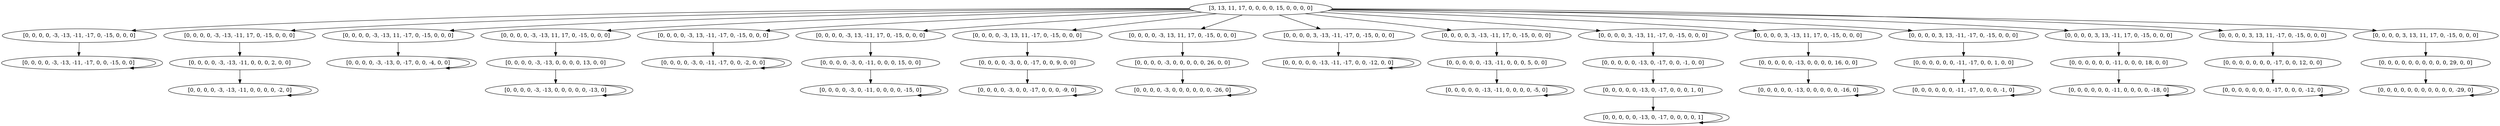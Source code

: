 digraph tree {
    "[3, 13, 11, 17, 0, 0, 0, 0, 15, 0, 0, 0, 0]";
    "[0, 0, 0, 0, -3, -13, -11, -17, 0, -15, 0, 0, 0]";
    "[0, 0, 0, 0, -3, -13, -11, -17, 0, 0, -15, 0, 0]";
    "[0, 0, 0, 0, -3, -13, -11, -17, 0, 0, -15, 0, 0]";
    "[0, 0, 0, 0, -3, -13, -11, 17, 0, -15, 0, 0, 0]";
    "[0, 0, 0, 0, -3, -13, -11, 0, 0, 0, 2, 0, 0]";
    "[0, 0, 0, 0, -3, -13, -11, 0, 0, 0, 0, -2, 0]";
    "[0, 0, 0, 0, -3, -13, -11, 0, 0, 0, 0, -2, 0]";
    "[0, 0, 0, 0, -3, -13, 11, -17, 0, -15, 0, 0, 0]";
    "[0, 0, 0, 0, -3, -13, 0, -17, 0, 0, -4, 0, 0]";
    "[0, 0, 0, 0, -3, -13, 0, -17, 0, 0, -4, 0, 0]";
    "[0, 0, 0, 0, -3, -13, 11, 17, 0, -15, 0, 0, 0]";
    "[0, 0, 0, 0, -3, -13, 0, 0, 0, 0, 13, 0, 0]";
    "[0, 0, 0, 0, -3, -13, 0, 0, 0, 0, 0, -13, 0]";
    "[0, 0, 0, 0, -3, -13, 0, 0, 0, 0, 0, -13, 0]";
    "[0, 0, 0, 0, -3, 13, -11, -17, 0, -15, 0, 0, 0]";
    "[0, 0, 0, 0, -3, 0, -11, -17, 0, 0, -2, 0, 0]";
    "[0, 0, 0, 0, -3, 0, -11, -17, 0, 0, -2, 0, 0]";
    "[0, 0, 0, 0, -3, 13, -11, 17, 0, -15, 0, 0, 0]";
    "[0, 0, 0, 0, -3, 0, -11, 0, 0, 0, 15, 0, 0]";
    "[0, 0, 0, 0, -3, 0, -11, 0, 0, 0, 0, -15, 0]";
    "[0, 0, 0, 0, -3, 0, -11, 0, 0, 0, 0, -15, 0]";
    "[0, 0, 0, 0, -3, 13, 11, -17, 0, -15, 0, 0, 0]";
    "[0, 0, 0, 0, -3, 0, 0, -17, 0, 0, 9, 0, 0]";
    "[0, 0, 0, 0, -3, 0, 0, -17, 0, 0, 0, -9, 0]";
    "[0, 0, 0, 0, -3, 0, 0, -17, 0, 0, 0, -9, 0]";
    "[0, 0, 0, 0, -3, 13, 11, 17, 0, -15, 0, 0, 0]";
    "[0, 0, 0, 0, -3, 0, 0, 0, 0, 0, 26, 0, 0]";
    "[0, 0, 0, 0, -3, 0, 0, 0, 0, 0, 0, -26, 0]";
    "[0, 0, 0, 0, -3, 0, 0, 0, 0, 0, 0, -26, 0]";
    "[0, 0, 0, 0, 3, -13, -11, -17, 0, -15, 0, 0, 0]";
    "[0, 0, 0, 0, 0, -13, -11, -17, 0, 0, -12, 0, 0]";
    "[0, 0, 0, 0, 0, -13, -11, -17, 0, 0, -12, 0, 0]";
    "[0, 0, 0, 0, 3, -13, -11, 17, 0, -15, 0, 0, 0]";
    "[0, 0, 0, 0, 0, -13, -11, 0, 0, 0, 5, 0, 0]";
    "[0, 0, 0, 0, 0, -13, -11, 0, 0, 0, 0, -5, 0]";
    "[0, 0, 0, 0, 0, -13, -11, 0, 0, 0, 0, -5, 0]";
    "[0, 0, 0, 0, 3, -13, 11, -17, 0, -15, 0, 0, 0]";
    "[0, 0, 0, 0, 0, -13, 0, -17, 0, 0, -1, 0, 0]";
    "[0, 0, 0, 0, 0, -13, 0, -17, 0, 0, 0, 1, 0]";
    "[0, 0, 0, 0, 0, -13, 0, -17, 0, 0, 0, 0, 1]";
    "[0, 0, 0, 0, 0, -13, 0, -17, 0, 0, 0, 0, 1]";
    "[0, 0, 0, 0, 3, -13, 11, 17, 0, -15, 0, 0, 0]";
    "[0, 0, 0, 0, 0, -13, 0, 0, 0, 0, 16, 0, 0]";
    "[0, 0, 0, 0, 0, -13, 0, 0, 0, 0, 0, -16, 0]";
    "[0, 0, 0, 0, 0, -13, 0, 0, 0, 0, 0, -16, 0]";
    "[0, 0, 0, 0, 3, 13, -11, -17, 0, -15, 0, 0, 0]";
    "[0, 0, 0, 0, 0, 0, -11, -17, 0, 0, 1, 0, 0]";
    "[0, 0, 0, 0, 0, 0, -11, -17, 0, 0, 0, -1, 0]";
    "[0, 0, 0, 0, 0, 0, -11, -17, 0, 0, 0, -1, 0]";
    "[0, 0, 0, 0, 3, 13, -11, 17, 0, -15, 0, 0, 0]";
    "[0, 0, 0, 0, 0, 0, -11, 0, 0, 0, 18, 0, 0]";
    "[0, 0, 0, 0, 0, 0, -11, 0, 0, 0, 0, -18, 0]";
    "[0, 0, 0, 0, 0, 0, -11, 0, 0, 0, 0, -18, 0]";
    "[0, 0, 0, 0, 3, 13, 11, -17, 0, -15, 0, 0, 0]";
    "[0, 0, 0, 0, 0, 0, 0, -17, 0, 0, 12, 0, 0]";
    "[0, 0, 0, 0, 0, 0, 0, -17, 0, 0, 0, -12, 0]";
    "[0, 0, 0, 0, 0, 0, 0, -17, 0, 0, 0, -12, 0]";
    "[0, 0, 0, 0, 3, 13, 11, 17, 0, -15, 0, 0, 0]";
    "[0, 0, 0, 0, 0, 0, 0, 0, 0, 0, 29, 0, 0]";
    "[0, 0, 0, 0, 0, 0, 0, 0, 0, 0, 0, -29, 0]";
    "[0, 0, 0, 0, 0, 0, 0, 0, 0, 0, 0, -29, 0]";
    "[3, 13, 11, 17, 0, 0, 0, 0, 15, 0, 0, 0, 0]" -> "[0, 0, 0, 0, -3, -13, -11, -17, 0, -15, 0, 0, 0]";
    "[3, 13, 11, 17, 0, 0, 0, 0, 15, 0, 0, 0, 0]" -> "[0, 0, 0, 0, -3, -13, -11, 17, 0, -15, 0, 0, 0]";
    "[3, 13, 11, 17, 0, 0, 0, 0, 15, 0, 0, 0, 0]" -> "[0, 0, 0, 0, -3, -13, 11, -17, 0, -15, 0, 0, 0]";
    "[3, 13, 11, 17, 0, 0, 0, 0, 15, 0, 0, 0, 0]" -> "[0, 0, 0, 0, -3, -13, 11, 17, 0, -15, 0, 0, 0]";
    "[3, 13, 11, 17, 0, 0, 0, 0, 15, 0, 0, 0, 0]" -> "[0, 0, 0, 0, -3, 13, -11, -17, 0, -15, 0, 0, 0]";
    "[3, 13, 11, 17, 0, 0, 0, 0, 15, 0, 0, 0, 0]" -> "[0, 0, 0, 0, -3, 13, -11, 17, 0, -15, 0, 0, 0]";
    "[3, 13, 11, 17, 0, 0, 0, 0, 15, 0, 0, 0, 0]" -> "[0, 0, 0, 0, -3, 13, 11, -17, 0, -15, 0, 0, 0]";
    "[3, 13, 11, 17, 0, 0, 0, 0, 15, 0, 0, 0, 0]" -> "[0, 0, 0, 0, -3, 13, 11, 17, 0, -15, 0, 0, 0]";
    "[3, 13, 11, 17, 0, 0, 0, 0, 15, 0, 0, 0, 0]" -> "[0, 0, 0, 0, 3, -13, -11, -17, 0, -15, 0, 0, 0]";
    "[3, 13, 11, 17, 0, 0, 0, 0, 15, 0, 0, 0, 0]" -> "[0, 0, 0, 0, 3, -13, -11, 17, 0, -15, 0, 0, 0]";
    "[3, 13, 11, 17, 0, 0, 0, 0, 15, 0, 0, 0, 0]" -> "[0, 0, 0, 0, 3, -13, 11, -17, 0, -15, 0, 0, 0]";
    "[3, 13, 11, 17, 0, 0, 0, 0, 15, 0, 0, 0, 0]" -> "[0, 0, 0, 0, 3, -13, 11, 17, 0, -15, 0, 0, 0]";
    "[3, 13, 11, 17, 0, 0, 0, 0, 15, 0, 0, 0, 0]" -> "[0, 0, 0, 0, 3, 13, -11, -17, 0, -15, 0, 0, 0]";
    "[3, 13, 11, 17, 0, 0, 0, 0, 15, 0, 0, 0, 0]" -> "[0, 0, 0, 0, 3, 13, -11, 17, 0, -15, 0, 0, 0]";
    "[3, 13, 11, 17, 0, 0, 0, 0, 15, 0, 0, 0, 0]" -> "[0, 0, 0, 0, 3, 13, 11, -17, 0, -15, 0, 0, 0]";
    "[3, 13, 11, 17, 0, 0, 0, 0, 15, 0, 0, 0, 0]" -> "[0, 0, 0, 0, 3, 13, 11, 17, 0, -15, 0, 0, 0]";
    "[0, 0, 0, 0, -3, -13, -11, -17, 0, -15, 0, 0, 0]" -> "[0, 0, 0, 0, -3, -13, -11, -17, 0, 0, -15, 0, 0]";
    "[0, 0, 0, 0, -3, -13, -11, -17, 0, 0, -15, 0, 0]" -> "[0, 0, 0, 0, -3, -13, -11, -17, 0, 0, -15, 0, 0]";
    "[0, 0, 0, 0, -3, -13, -11, 17, 0, -15, 0, 0, 0]" -> "[0, 0, 0, 0, -3, -13, -11, 0, 0, 0, 2, 0, 0]";
    "[0, 0, 0, 0, -3, -13, -11, 0, 0, 0, 2, 0, 0]" -> "[0, 0, 0, 0, -3, -13, -11, 0, 0, 0, 0, -2, 0]";
    "[0, 0, 0, 0, -3, -13, -11, 0, 0, 0, 0, -2, 0]" -> "[0, 0, 0, 0, -3, -13, -11, 0, 0, 0, 0, -2, 0]";
    "[0, 0, 0, 0, -3, -13, 11, -17, 0, -15, 0, 0, 0]" -> "[0, 0, 0, 0, -3, -13, 0, -17, 0, 0, -4, 0, 0]";
    "[0, 0, 0, 0, -3, -13, 0, -17, 0, 0, -4, 0, 0]" -> "[0, 0, 0, 0, -3, -13, 0, -17, 0, 0, -4, 0, 0]";
    "[0, 0, 0, 0, -3, -13, 11, 17, 0, -15, 0, 0, 0]" -> "[0, 0, 0, 0, -3, -13, 0, 0, 0, 0, 13, 0, 0]";
    "[0, 0, 0, 0, -3, -13, 0, 0, 0, 0, 13, 0, 0]" -> "[0, 0, 0, 0, -3, -13, 0, 0, 0, 0, 0, -13, 0]";
    "[0, 0, 0, 0, -3, -13, 0, 0, 0, 0, 0, -13, 0]" -> "[0, 0, 0, 0, -3, -13, 0, 0, 0, 0, 0, -13, 0]";
    "[0, 0, 0, 0, -3, 13, -11, -17, 0, -15, 0, 0, 0]" -> "[0, 0, 0, 0, -3, 0, -11, -17, 0, 0, -2, 0, 0]";
    "[0, 0, 0, 0, -3, 0, -11, -17, 0, 0, -2, 0, 0]" -> "[0, 0, 0, 0, -3, 0, -11, -17, 0, 0, -2, 0, 0]";
    "[0, 0, 0, 0, -3, 13, -11, 17, 0, -15, 0, 0, 0]" -> "[0, 0, 0, 0, -3, 0, -11, 0, 0, 0, 15, 0, 0]";
    "[0, 0, 0, 0, -3, 0, -11, 0, 0, 0, 15, 0, 0]" -> "[0, 0, 0, 0, -3, 0, -11, 0, 0, 0, 0, -15, 0]";
    "[0, 0, 0, 0, -3, 0, -11, 0, 0, 0, 0, -15, 0]" -> "[0, 0, 0, 0, -3, 0, -11, 0, 0, 0, 0, -15, 0]";
    "[0, 0, 0, 0, -3, 13, 11, -17, 0, -15, 0, 0, 0]" -> "[0, 0, 0, 0, -3, 0, 0, -17, 0, 0, 9, 0, 0]";
    "[0, 0, 0, 0, -3, 0, 0, -17, 0, 0, 9, 0, 0]" -> "[0, 0, 0, 0, -3, 0, 0, -17, 0, 0, 0, -9, 0]";
    "[0, 0, 0, 0, -3, 0, 0, -17, 0, 0, 0, -9, 0]" -> "[0, 0, 0, 0, -3, 0, 0, -17, 0, 0, 0, -9, 0]";
    "[0, 0, 0, 0, -3, 13, 11, 17, 0, -15, 0, 0, 0]" -> "[0, 0, 0, 0, -3, 0, 0, 0, 0, 0, 26, 0, 0]";
    "[0, 0, 0, 0, -3, 0, 0, 0, 0, 0, 26, 0, 0]" -> "[0, 0, 0, 0, -3, 0, 0, 0, 0, 0, 0, -26, 0]";
    "[0, 0, 0, 0, -3, 0, 0, 0, 0, 0, 0, -26, 0]" -> "[0, 0, 0, 0, -3, 0, 0, 0, 0, 0, 0, -26, 0]";
    "[0, 0, 0, 0, 3, -13, -11, -17, 0, -15, 0, 0, 0]" -> "[0, 0, 0, 0, 0, -13, -11, -17, 0, 0, -12, 0, 0]";
    "[0, 0, 0, 0, 0, -13, -11, -17, 0, 0, -12, 0, 0]" -> "[0, 0, 0, 0, 0, -13, -11, -17, 0, 0, -12, 0, 0]";
    "[0, 0, 0, 0, 3, -13, -11, 17, 0, -15, 0, 0, 0]" -> "[0, 0, 0, 0, 0, -13, -11, 0, 0, 0, 5, 0, 0]";
    "[0, 0, 0, 0, 0, -13, -11, 0, 0, 0, 5, 0, 0]" -> "[0, 0, 0, 0, 0, -13, -11, 0, 0, 0, 0, -5, 0]";
    "[0, 0, 0, 0, 0, -13, -11, 0, 0, 0, 0, -5, 0]" -> "[0, 0, 0, 0, 0, -13, -11, 0, 0, 0, 0, -5, 0]";
    "[0, 0, 0, 0, 3, -13, 11, -17, 0, -15, 0, 0, 0]" -> "[0, 0, 0, 0, 0, -13, 0, -17, 0, 0, -1, 0, 0]";
    "[0, 0, 0, 0, 0, -13, 0, -17, 0, 0, -1, 0, 0]" -> "[0, 0, 0, 0, 0, -13, 0, -17, 0, 0, 0, 1, 0]";
    "[0, 0, 0, 0, 0, -13, 0, -17, 0, 0, 0, 1, 0]" -> "[0, 0, 0, 0, 0, -13, 0, -17, 0, 0, 0, 0, 1]";
    "[0, 0, 0, 0, 0, -13, 0, -17, 0, 0, 0, 0, 1]" -> "[0, 0, 0, 0, 0, -13, 0, -17, 0, 0, 0, 0, 1]";
    "[0, 0, 0, 0, 3, -13, 11, 17, 0, -15, 0, 0, 0]" -> "[0, 0, 0, 0, 0, -13, 0, 0, 0, 0, 16, 0, 0]";
    "[0, 0, 0, 0, 0, -13, 0, 0, 0, 0, 16, 0, 0]" -> "[0, 0, 0, 0, 0, -13, 0, 0, 0, 0, 0, -16, 0]";
    "[0, 0, 0, 0, 0, -13, 0, 0, 0, 0, 0, -16, 0]" -> "[0, 0, 0, 0, 0, -13, 0, 0, 0, 0, 0, -16, 0]";
    "[0, 0, 0, 0, 3, 13, -11, -17, 0, -15, 0, 0, 0]" -> "[0, 0, 0, 0, 0, 0, -11, -17, 0, 0, 1, 0, 0]";
    "[0, 0, 0, 0, 0, 0, -11, -17, 0, 0, 1, 0, 0]" -> "[0, 0, 0, 0, 0, 0, -11, -17, 0, 0, 0, -1, 0]";
    "[0, 0, 0, 0, 0, 0, -11, -17, 0, 0, 0, -1, 0]" -> "[0, 0, 0, 0, 0, 0, -11, -17, 0, 0, 0, -1, 0]";
    "[0, 0, 0, 0, 3, 13, -11, 17, 0, -15, 0, 0, 0]" -> "[0, 0, 0, 0, 0, 0, -11, 0, 0, 0, 18, 0, 0]";
    "[0, 0, 0, 0, 0, 0, -11, 0, 0, 0, 18, 0, 0]" -> "[0, 0, 0, 0, 0, 0, -11, 0, 0, 0, 0, -18, 0]";
    "[0, 0, 0, 0, 0, 0, -11, 0, 0, 0, 0, -18, 0]" -> "[0, 0, 0, 0, 0, 0, -11, 0, 0, 0, 0, -18, 0]";
    "[0, 0, 0, 0, 3, 13, 11, -17, 0, -15, 0, 0, 0]" -> "[0, 0, 0, 0, 0, 0, 0, -17, 0, 0, 12, 0, 0]";
    "[0, 0, 0, 0, 0, 0, 0, -17, 0, 0, 12, 0, 0]" -> "[0, 0, 0, 0, 0, 0, 0, -17, 0, 0, 0, -12, 0]";
    "[0, 0, 0, 0, 0, 0, 0, -17, 0, 0, 0, -12, 0]" -> "[0, 0, 0, 0, 0, 0, 0, -17, 0, 0, 0, -12, 0]";
    "[0, 0, 0, 0, 3, 13, 11, 17, 0, -15, 0, 0, 0]" -> "[0, 0, 0, 0, 0, 0, 0, 0, 0, 0, 29, 0, 0]";
    "[0, 0, 0, 0, 0, 0, 0, 0, 0, 0, 29, 0, 0]" -> "[0, 0, 0, 0, 0, 0, 0, 0, 0, 0, 0, -29, 0]";
    "[0, 0, 0, 0, 0, 0, 0, 0, 0, 0, 0, -29, 0]" -> "[0, 0, 0, 0, 0, 0, 0, 0, 0, 0, 0, -29, 0]";
}
